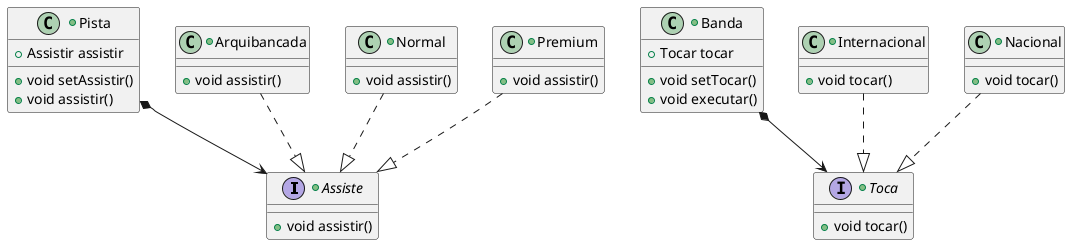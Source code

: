 @startuml modelo 

+interface Assiste{
    +void assistir()
}

+class Pista{
    +Assistir assistir
    +void setAssistir()
    +void assistir() 
}

+class Arquibancada{
    +void assistir()
}

+class Normal{
    +void assistir()
}

+class Premium{
    +void assistir()
}

+interface Toca{
    +void tocar()
}

+class Banda{
    +Tocar tocar
    +void setTocar()
    +void executar()
}

+class Internacional{
    +void tocar()
}

+class Nacional{
    +void tocar()
}

Arquibancada..|>Assiste
Internacional..|>Toca
Nacional..|>Toca
Normal..|>Assiste
Premium..|>Assiste
Banda*-->Toca
Pista*-->Assiste
@enduml
